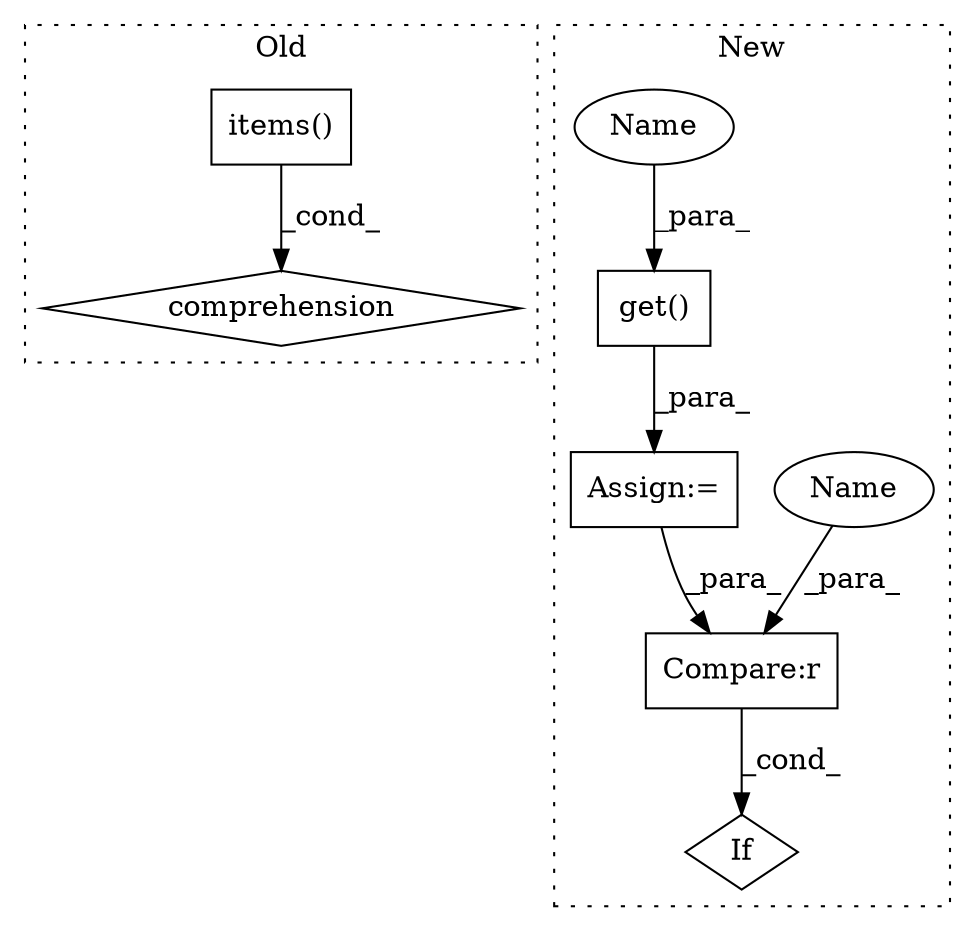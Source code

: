 digraph G {
subgraph cluster0 {
1 [label="items()" a="75" s="4661" l="14" shape="box"];
6 [label="comprehension" a="45" s="4649" l="3" shape="diamond"];
label = "Old";
style="dotted";
}
subgraph cluster1 {
2 [label="get()" a="75" s="4295,4344" l="26,1" shape="box"];
3 [label="Assign:=" a="68" s="4292" l="3" shape="box"];
4 [label="If" a="96" s="4350" l="3" shape="diamond"];
5 [label="Compare:r" a="40" s="4353" l="26" shape="box"];
7 [label="Name" a="87" s="4375" l="4" shape="ellipse"];
8 [label="Name" a="87" s="4340" l="4" shape="ellipse"];
label = "New";
style="dotted";
}
1 -> 6 [label="_cond_"];
2 -> 3 [label="_para_"];
3 -> 5 [label="_para_"];
5 -> 4 [label="_cond_"];
7 -> 5 [label="_para_"];
8 -> 2 [label="_para_"];
}